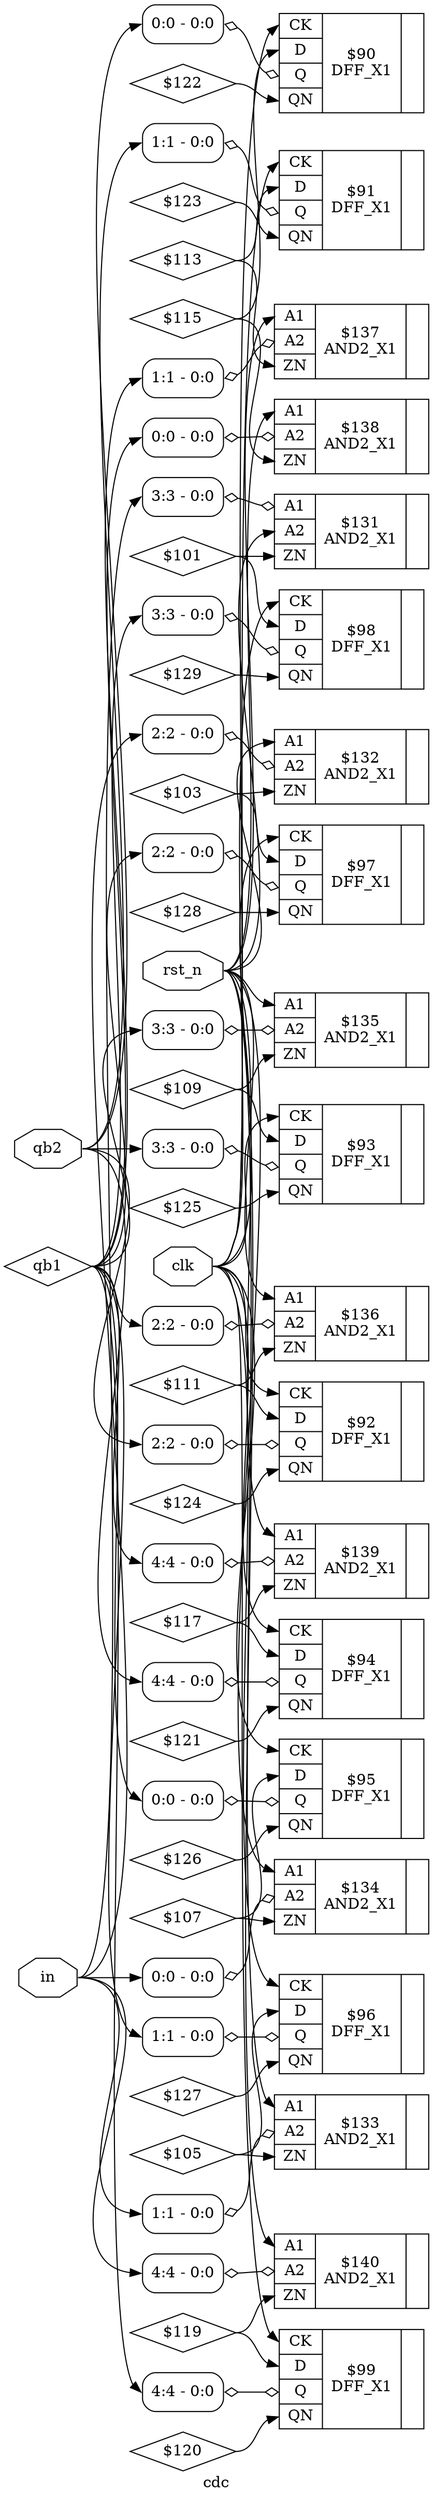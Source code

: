 digraph "cdc" {
label="cdc";
rankdir="LR";
remincross=true;
n21 [ shape=octagon, label="clk", color="black", fontcolor="black"];
n22 [ shape=octagon, label="in", color="black", fontcolor="black"];
n23 [ shape=diamond, label="qb1", color="black", fontcolor="black"];
n24 [ shape=octagon, label="qb2", color="black", fontcolor="black"];
n25 [ shape=octagon, label="rst_n", color="black", fontcolor="black"];
c29 [ shape=record, label="{{<p26> A1|<p27> A2|<p28> ZN}|$131\nAND2_X1|{}}",  ];
x0 [ shape=record, style=rounded, label="<s0> 3:3 - 0:0 ", color="black", fontcolor="black" ];
x0:e -> c29:p26:w [arrowhead=odiamond, arrowtail=odiamond, dir=both, color="black", fontcolor="black", label=""];
c30 [ shape=record, label="{{<p26> A1|<p27> A2|<p28> ZN}|$132\nAND2_X1|{}}",  ];
x1 [ shape=record, style=rounded, label="<s0> 2:2 - 0:0 ", color="black", fontcolor="black" ];
x1:e -> c30:p27:w [arrowhead=odiamond, arrowtail=odiamond, dir=both, color="black", fontcolor="black", label=""];
c31 [ shape=record, label="{{<p26> A1|<p27> A2|<p28> ZN}|$133\nAND2_X1|{}}",  ];
x2 [ shape=record, style=rounded, label="<s0> 1:1 - 0:0 ", color="black", fontcolor="black" ];
x2:e -> c31:p27:w [arrowhead=odiamond, arrowtail=odiamond, dir=both, color="black", fontcolor="black", label=""];
c32 [ shape=record, label="{{<p26> A1|<p27> A2|<p28> ZN}|$134\nAND2_X1|{}}",  ];
x3 [ shape=record, style=rounded, label="<s0> 0:0 - 0:0 ", color="black", fontcolor="black" ];
x3:e -> c32:p27:w [arrowhead=odiamond, arrowtail=odiamond, dir=both, color="black", fontcolor="black", label=""];
c33 [ shape=record, label="{{<p26> A1|<p27> A2|<p28> ZN}|$135\nAND2_X1|{}}",  ];
x4 [ shape=record, style=rounded, label="<s0> 3:3 - 0:0 ", color="black", fontcolor="black" ];
x4:e -> c33:p27:w [arrowhead=odiamond, arrowtail=odiamond, dir=both, color="black", fontcolor="black", label=""];
c34 [ shape=record, label="{{<p26> A1|<p27> A2|<p28> ZN}|$136\nAND2_X1|{}}",  ];
x5 [ shape=record, style=rounded, label="<s0> 2:2 - 0:0 ", color="black", fontcolor="black" ];
x5:e -> c34:p27:w [arrowhead=odiamond, arrowtail=odiamond, dir=both, color="black", fontcolor="black", label=""];
c35 [ shape=record, label="{{<p26> A1|<p27> A2|<p28> ZN}|$137\nAND2_X1|{}}",  ];
x6 [ shape=record, style=rounded, label="<s0> 1:1 - 0:0 ", color="black", fontcolor="black" ];
x6:e -> c35:p27:w [arrowhead=odiamond, arrowtail=odiamond, dir=both, color="black", fontcolor="black", label=""];
c36 [ shape=record, label="{{<p26> A1|<p27> A2|<p28> ZN}|$138\nAND2_X1|{}}",  ];
x7 [ shape=record, style=rounded, label="<s0> 0:0 - 0:0 ", color="black", fontcolor="black" ];
x7:e -> c36:p27:w [arrowhead=odiamond, arrowtail=odiamond, dir=both, color="black", fontcolor="black", label=""];
c37 [ shape=record, label="{{<p26> A1|<p27> A2|<p28> ZN}|$139\nAND2_X1|{}}",  ];
x8 [ shape=record, style=rounded, label="<s0> 4:4 - 0:0 ", color="black", fontcolor="black" ];
x8:e -> c37:p27:w [arrowhead=odiamond, arrowtail=odiamond, dir=both, color="black", fontcolor="black", label=""];
c38 [ shape=record, label="{{<p26> A1|<p27> A2|<p28> ZN}|$140\nAND2_X1|{}}",  ];
x9 [ shape=record, style=rounded, label="<s0> 4:4 - 0:0 ", color="black", fontcolor="black" ];
x9:e -> c38:p27:w [arrowhead=odiamond, arrowtail=odiamond, dir=both, color="black", fontcolor="black", label=""];
c43 [ shape=record, label="{{<p39> CK|<p40> D|<p41> Q|<p42> QN}|$90\nDFF_X1|{}}",  ];
x10 [ shape=record, style=rounded, label="<s0> 0:0 - 0:0 ", color="black", fontcolor="black" ];
x10:e -> c43:p41:w [arrowhead=odiamond, arrowtail=odiamond, dir=both, color="black", fontcolor="black", label=""];
c44 [ shape=record, label="{{<p39> CK|<p40> D|<p41> Q|<p42> QN}|$91\nDFF_X1|{}}",  ];
x11 [ shape=record, style=rounded, label="<s0> 1:1 - 0:0 ", color="black", fontcolor="black" ];
x11:e -> c44:p41:w [arrowhead=odiamond, arrowtail=odiamond, dir=both, color="black", fontcolor="black", label=""];
c45 [ shape=record, label="{{<p39> CK|<p40> D|<p41> Q|<p42> QN}|$92\nDFF_X1|{}}",  ];
x12 [ shape=record, style=rounded, label="<s0> 2:2 - 0:0 ", color="black", fontcolor="black" ];
x12:e -> c45:p41:w [arrowhead=odiamond, arrowtail=odiamond, dir=both, color="black", fontcolor="black", label=""];
c46 [ shape=record, label="{{<p39> CK|<p40> D|<p41> Q|<p42> QN}|$93\nDFF_X1|{}}",  ];
x13 [ shape=record, style=rounded, label="<s0> 3:3 - 0:0 ", color="black", fontcolor="black" ];
x13:e -> c46:p41:w [arrowhead=odiamond, arrowtail=odiamond, dir=both, color="black", fontcolor="black", label=""];
c47 [ shape=record, label="{{<p39> CK|<p40> D|<p41> Q|<p42> QN}|$94\nDFF_X1|{}}",  ];
x14 [ shape=record, style=rounded, label="<s0> 4:4 - 0:0 ", color="black", fontcolor="black" ];
x14:e -> c47:p41:w [arrowhead=odiamond, arrowtail=odiamond, dir=both, color="black", fontcolor="black", label=""];
c48 [ shape=record, label="{{<p39> CK|<p40> D|<p41> Q|<p42> QN}|$95\nDFF_X1|{}}",  ];
x15 [ shape=record, style=rounded, label="<s0> 0:0 - 0:0 ", color="black", fontcolor="black" ];
x15:e -> c48:p41:w [arrowhead=odiamond, arrowtail=odiamond, dir=both, color="black", fontcolor="black", label=""];
c49 [ shape=record, label="{{<p39> CK|<p40> D|<p41> Q|<p42> QN}|$96\nDFF_X1|{}}",  ];
x16 [ shape=record, style=rounded, label="<s0> 1:1 - 0:0 ", color="black", fontcolor="black" ];
x16:e -> c49:p41:w [arrowhead=odiamond, arrowtail=odiamond, dir=both, color="black", fontcolor="black", label=""];
c50 [ shape=record, label="{{<p39> CK|<p40> D|<p41> Q|<p42> QN}|$97\nDFF_X1|{}}",  ];
x17 [ shape=record, style=rounded, label="<s0> 2:2 - 0:0 ", color="black", fontcolor="black" ];
x17:e -> c50:p41:w [arrowhead=odiamond, arrowtail=odiamond, dir=both, color="black", fontcolor="black", label=""];
c51 [ shape=record, label="{{<p39> CK|<p40> D|<p41> Q|<p42> QN}|$98\nDFF_X1|{}}",  ];
x18 [ shape=record, style=rounded, label="<s0> 3:3 - 0:0 ", color="black", fontcolor="black" ];
x18:e -> c51:p41:w [arrowhead=odiamond, arrowtail=odiamond, dir=both, color="black", fontcolor="black", label=""];
c52 [ shape=record, label="{{<p39> CK|<p40> D|<p41> Q|<p42> QN}|$99\nDFF_X1|{}}",  ];
x19 [ shape=record, style=rounded, label="<s0> 4:4 - 0:0 ", color="black", fontcolor="black" ];
x19:e -> c52:p41:w [arrowhead=odiamond, arrowtail=odiamond, dir=both, color="black", fontcolor="black", label=""];
n1 [ shape=diamond, label="$101" ];
n1:e -> c29:p28:w [color="black", fontcolor="black", label=""];
n1:e -> c51:p40:w [color="black", fontcolor="black", label=""];
n10 [ shape=diamond, label="$119" ];
n10:e -> c38:p28:w [color="black", fontcolor="black", label=""];
n10:e -> c52:p40:w [color="black", fontcolor="black", label=""];
n11 [ shape=diamond, label="$120" ];
n11:e -> c52:p42:w [color="black", fontcolor="black", label=""];
n12 [ shape=diamond, label="$121" ];
n12:e -> c47:p42:w [color="black", fontcolor="black", label=""];
n13 [ shape=diamond, label="$122" ];
n13:e -> c43:p42:w [color="black", fontcolor="black", label=""];
n14 [ shape=diamond, label="$123" ];
n14:e -> c44:p42:w [color="black", fontcolor="black", label=""];
n15 [ shape=diamond, label="$124" ];
n15:e -> c45:p42:w [color="black", fontcolor="black", label=""];
n16 [ shape=diamond, label="$125" ];
n16:e -> c46:p42:w [color="black", fontcolor="black", label=""];
n17 [ shape=diamond, label="$126" ];
n17:e -> c48:p42:w [color="black", fontcolor="black", label=""];
n18 [ shape=diamond, label="$127" ];
n18:e -> c49:p42:w [color="black", fontcolor="black", label=""];
n19 [ shape=diamond, label="$128" ];
n19:e -> c50:p42:w [color="black", fontcolor="black", label=""];
n2 [ shape=diamond, label="$103" ];
n2:e -> c30:p28:w [color="black", fontcolor="black", label=""];
n2:e -> c50:p40:w [color="black", fontcolor="black", label=""];
n20 [ shape=diamond, label="$129" ];
n20:e -> c51:p42:w [color="black", fontcolor="black", label=""];
n21:e -> c43:p39:w [color="black", fontcolor="black", label=""];
n21:e -> c44:p39:w [color="black", fontcolor="black", label=""];
n21:e -> c45:p39:w [color="black", fontcolor="black", label=""];
n21:e -> c46:p39:w [color="black", fontcolor="black", label=""];
n21:e -> c47:p39:w [color="black", fontcolor="black", label=""];
n21:e -> c48:p39:w [color="black", fontcolor="black", label=""];
n21:e -> c49:p39:w [color="black", fontcolor="black", label=""];
n21:e -> c50:p39:w [color="black", fontcolor="black", label=""];
n21:e -> c51:p39:w [color="black", fontcolor="black", label=""];
n21:e -> c52:p39:w [color="black", fontcolor="black", label=""];
n22:e -> x0:s0:w [color="black", fontcolor="black", label=""];
n22:e -> x1:s0:w [color="black", fontcolor="black", label=""];
n22:e -> x2:s0:w [color="black", fontcolor="black", label=""];
n22:e -> x3:s0:w [color="black", fontcolor="black", label=""];
n22:e -> x9:s0:w [color="black", fontcolor="black", label=""];
n23:e -> x15:s0:w [color="black", fontcolor="black", label=""];
n23:e -> x16:s0:w [color="black", fontcolor="black", label=""];
n23:e -> x17:s0:w [color="black", fontcolor="black", label=""];
n23:e -> x18:s0:w [color="black", fontcolor="black", label=""];
n23:e -> x19:s0:w [color="black", fontcolor="black", label=""];
n23:e -> x4:s0:w [color="black", fontcolor="black", label=""];
n23:e -> x5:s0:w [color="black", fontcolor="black", label=""];
n23:e -> x6:s0:w [color="black", fontcolor="black", label=""];
n23:e -> x7:s0:w [color="black", fontcolor="black", label=""];
n23:e -> x8:s0:w [color="black", fontcolor="black", label=""];
n24:e -> x10:s0:w [color="black", fontcolor="black", label=""];
n24:e -> x11:s0:w [color="black", fontcolor="black", label=""];
n24:e -> x12:s0:w [color="black", fontcolor="black", label=""];
n24:e -> x13:s0:w [color="black", fontcolor="black", label=""];
n24:e -> x14:s0:w [color="black", fontcolor="black", label=""];
n25:e -> c29:p27:w [color="black", fontcolor="black", label=""];
n25:e -> c30:p26:w [color="black", fontcolor="black", label=""];
n25:e -> c31:p26:w [color="black", fontcolor="black", label=""];
n25:e -> c32:p26:w [color="black", fontcolor="black", label=""];
n25:e -> c33:p26:w [color="black", fontcolor="black", label=""];
n25:e -> c34:p26:w [color="black", fontcolor="black", label=""];
n25:e -> c35:p26:w [color="black", fontcolor="black", label=""];
n25:e -> c36:p26:w [color="black", fontcolor="black", label=""];
n25:e -> c37:p26:w [color="black", fontcolor="black", label=""];
n25:e -> c38:p26:w [color="black", fontcolor="black", label=""];
n3 [ shape=diamond, label="$105" ];
n3:e -> c31:p28:w [color="black", fontcolor="black", label=""];
n3:e -> c49:p40:w [color="black", fontcolor="black", label=""];
n4 [ shape=diamond, label="$107" ];
n4:e -> c32:p28:w [color="black", fontcolor="black", label=""];
n4:e -> c48:p40:w [color="black", fontcolor="black", label=""];
n5 [ shape=diamond, label="$109" ];
n5:e -> c33:p28:w [color="black", fontcolor="black", label=""];
n5:e -> c46:p40:w [color="black", fontcolor="black", label=""];
n6 [ shape=diamond, label="$111" ];
n6:e -> c34:p28:w [color="black", fontcolor="black", label=""];
n6:e -> c45:p40:w [color="black", fontcolor="black", label=""];
n7 [ shape=diamond, label="$113" ];
n7:e -> c35:p28:w [color="black", fontcolor="black", label=""];
n7:e -> c44:p40:w [color="black", fontcolor="black", label=""];
n8 [ shape=diamond, label="$115" ];
n8:e -> c36:p28:w [color="black", fontcolor="black", label=""];
n8:e -> c43:p40:w [color="black", fontcolor="black", label=""];
n9 [ shape=diamond, label="$117" ];
n9:e -> c37:p28:w [color="black", fontcolor="black", label=""];
n9:e -> c47:p40:w [color="black", fontcolor="black", label=""];
}
